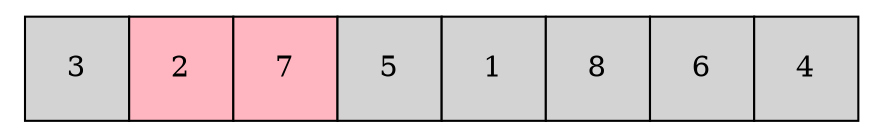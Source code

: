 digraph G
{
    shape = none
        label = <<table border="0" cellspacing="0">
        <tr>
        <td port="port0" width="50" height="50" border="1" bgcolor="lightgray">3</td>
        <td port="port2" width="50" height="50" border="1" bgcolor="lightpink">2</td>
        <td port="port1" width="50" height="50" border="1" bgcolor="lightpink">7</td>
        <td port="port3" width="50" height="50" border="1" bgcolor="lightgray">5</td>
        <td port="port4" width="50" height="50" border="1" bgcolor="lightgray">1</td>
        <td port="port5" width="50" height="50" border="1" bgcolor="lightgray">8</td>
        <td port="port6" width="50" height="50" border="1" bgcolor="lightgray">6</td>
        <td port="port7" width="50" height="50" border="1" bgcolor="lightgray">4</td>
        </tr>
        </table>>
}

